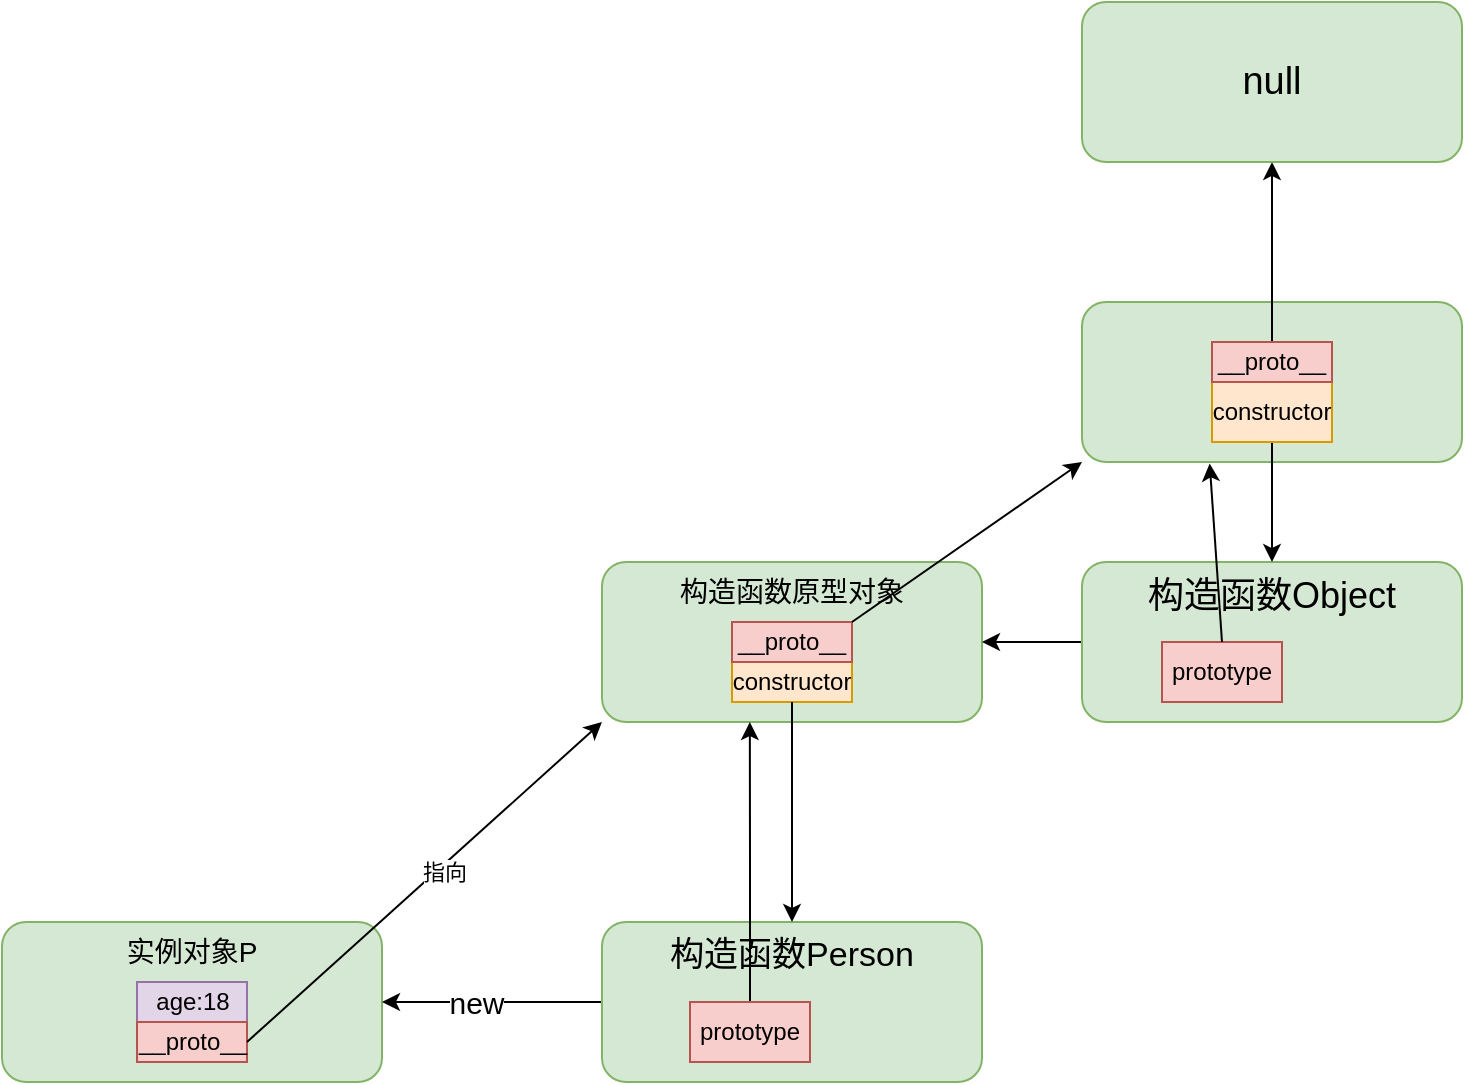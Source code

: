 <mxfile>
    <diagram id="Ed7ZIexu5s1mp6d3kqyb" name="Page-1">
        <mxGraphModel dx="546" dy="481" grid="1" gridSize="10" guides="1" tooltips="1" connect="1" arrows="1" fold="1" page="1" pageScale="1" pageWidth="827" pageHeight="1169" math="0" shadow="0">
            <root>
                <mxCell id="0"/>
                <mxCell id="1" parent="0"/>
                <mxCell id="24" value="&lt;font style=&quot;font-size: 14px;&quot;&gt;实例对象P&lt;/font&gt;" style="rounded=1;whiteSpace=wrap;html=1;verticalAlign=top;fillColor=#d5e8d4;strokeColor=#82b366;" parent="1" vertex="1">
                    <mxGeometry x="40" y="490" width="190" height="80" as="geometry"/>
                </mxCell>
                <mxCell id="25" value="age:18" style="text;html=1;strokeColor=#9673a6;fillColor=#e1d5e7;align=center;verticalAlign=middle;whiteSpace=wrap;rounded=0;" parent="1" vertex="1">
                    <mxGeometry x="107.5" y="520" width="55" height="20" as="geometry"/>
                </mxCell>
                <mxCell id="26" value="__proto__" style="text;html=1;strokeColor=#b85450;fillColor=#f8cecc;align=center;verticalAlign=middle;whiteSpace=wrap;rounded=0;" parent="1" vertex="1">
                    <mxGeometry x="107.5" y="540" width="55" height="20" as="geometry"/>
                </mxCell>
                <mxCell id="27" style="edgeStyle=orthogonalEdgeStyle;rounded=0;orthogonalLoop=1;jettySize=auto;html=1;exitX=0;exitY=0.5;exitDx=0;exitDy=0;entryX=1;entryY=0.5;entryDx=0;entryDy=0;strokeWidth=1;" parent="1" source="29" target="24" edge="1">
                    <mxGeometry relative="1" as="geometry">
                        <Array as="points">
                            <mxPoint x="290" y="530"/>
                            <mxPoint x="290" y="530"/>
                        </Array>
                    </mxGeometry>
                </mxCell>
                <mxCell id="28" value="&lt;font style=&quot;font-size: 15px;&quot;&gt;new&lt;/font&gt;" style="edgeLabel;html=1;align=center;verticalAlign=middle;resizable=0;points=[];" parent="27" vertex="1" connectable="0">
                    <mxGeometry x="0.144" y="14" relative="1" as="geometry">
                        <mxPoint y="-14" as="offset"/>
                    </mxGeometry>
                </mxCell>
                <mxCell id="29" value="&lt;font style=&quot;font-size: 17px;&quot;&gt;构造函数Person&lt;/font&gt;" style="rounded=1;whiteSpace=wrap;html=1;verticalAlign=top;fillColor=#d5e8d4;strokeColor=#82b366;" parent="1" vertex="1">
                    <mxGeometry x="340" y="490" width="190" height="80" as="geometry"/>
                </mxCell>
                <mxCell id="30" value="&lt;font style=&quot;font-size: 14px;&quot;&gt;构造函数原型对象&lt;/font&gt;" style="rounded=1;whiteSpace=wrap;html=1;verticalAlign=top;fillColor=#d5e8d4;strokeColor=#82b366;" parent="1" vertex="1">
                    <mxGeometry x="340" y="310" width="190" height="80" as="geometry"/>
                </mxCell>
                <mxCell id="31" value="" style="endArrow=classic;html=1;rounded=0;exitX=1;exitY=0.5;exitDx=0;exitDy=0;entryX=0;entryY=1;entryDx=0;entryDy=0;" parent="1" source="26" target="30" edge="1">
                    <mxGeometry width="50" height="50" relative="1" as="geometry">
                        <mxPoint x="280" y="440" as="sourcePoint"/>
                        <mxPoint x="330" y="390" as="targetPoint"/>
                    </mxGeometry>
                </mxCell>
                <mxCell id="32" value="指向" style="edgeLabel;html=1;align=center;verticalAlign=middle;resizable=0;points=[];" parent="31" vertex="1" connectable="0">
                    <mxGeometry x="0.09" y="-2" relative="1" as="geometry">
                        <mxPoint as="offset"/>
                    </mxGeometry>
                </mxCell>
                <mxCell id="33" value="constructor" style="text;html=1;strokeColor=#d79b00;fillColor=#ffe6cc;align=center;verticalAlign=middle;whiteSpace=wrap;rounded=0;" parent="1" vertex="1">
                    <mxGeometry x="405" y="360" width="60" height="20" as="geometry"/>
                </mxCell>
                <mxCell id="34" value="" style="endArrow=classic;html=1;rounded=0;exitX=0.5;exitY=1;exitDx=0;exitDy=0;" parent="1" source="33" target="29" edge="1">
                    <mxGeometry width="50" height="50" relative="1" as="geometry">
                        <mxPoint x="400" y="340" as="sourcePoint"/>
                        <mxPoint x="450" y="290" as="targetPoint"/>
                    </mxGeometry>
                </mxCell>
                <mxCell id="35" value="__proto__" style="text;html=1;strokeColor=#b85450;fillColor=#f8cecc;align=center;verticalAlign=middle;whiteSpace=wrap;rounded=0;" parent="1" vertex="1">
                    <mxGeometry x="405" y="340" width="60" height="20" as="geometry"/>
                </mxCell>
                <mxCell id="36" value="" style="endArrow=classic;html=1;rounded=0;exitX=1;exitY=0;exitDx=0;exitDy=0;entryX=0;entryY=1;entryDx=0;entryDy=0;" parent="1" source="35" target="39" edge="1">
                    <mxGeometry width="50" height="50" relative="1" as="geometry">
                        <mxPoint x="560" y="220" as="sourcePoint"/>
                        <mxPoint x="630" y="190" as="targetPoint"/>
                    </mxGeometry>
                </mxCell>
                <mxCell id="37" style="edgeStyle=orthogonalEdgeStyle;rounded=0;orthogonalLoop=1;jettySize=auto;html=1;exitX=0;exitY=0.5;exitDx=0;exitDy=0;entryX=1;entryY=0.5;entryDx=0;entryDy=0;" parent="1" source="38" target="30" edge="1">
                    <mxGeometry relative="1" as="geometry"/>
                </mxCell>
                <mxCell id="38" value="&lt;font style=&quot;font-size: 18px;&quot;&gt;构造函数Object&lt;/font&gt;" style="rounded=1;whiteSpace=wrap;html=1;verticalAlign=top;fillColor=#d5e8d4;strokeColor=#82b366;" parent="1" vertex="1">
                    <mxGeometry x="580" y="310" width="190" height="80" as="geometry"/>
                </mxCell>
                <mxCell id="39" value="" style="rounded=1;whiteSpace=wrap;html=1;verticalAlign=middle;fillColor=#d5e8d4;strokeColor=#82b366;" parent="1" vertex="1">
                    <mxGeometry x="580" y="180" width="190" height="80" as="geometry"/>
                </mxCell>
                <mxCell id="40" style="edgeStyle=orthogonalEdgeStyle;rounded=0;orthogonalLoop=1;jettySize=auto;html=1;exitX=0.5;exitY=1;exitDx=0;exitDy=0;entryX=0.5;entryY=0;entryDx=0;entryDy=0;" parent="1" source="41" target="38" edge="1">
                    <mxGeometry relative="1" as="geometry"/>
                </mxCell>
                <mxCell id="41" value="constructor" style="text;html=1;strokeColor=#d79b00;fillColor=#ffe6cc;align=center;verticalAlign=middle;whiteSpace=wrap;rounded=0;" parent="1" vertex="1">
                    <mxGeometry x="645" y="220" width="60" height="30" as="geometry"/>
                </mxCell>
                <mxCell id="42" style="edgeStyle=orthogonalEdgeStyle;rounded=0;orthogonalLoop=1;jettySize=auto;html=1;exitX=0.5;exitY=0;exitDx=0;exitDy=0;entryX=0.5;entryY=1;entryDx=0;entryDy=0;" parent="1" source="43" target="44" edge="1">
                    <mxGeometry relative="1" as="geometry"/>
                </mxCell>
                <mxCell id="43" value="__proto__" style="text;html=1;strokeColor=#b85450;fillColor=#f8cecc;align=center;verticalAlign=middle;whiteSpace=wrap;rounded=0;" parent="1" vertex="1">
                    <mxGeometry x="645" y="200" width="60" height="20" as="geometry"/>
                </mxCell>
                <mxCell id="44" value="&lt;font style=&quot;font-size: 19px;&quot;&gt;null&lt;/font&gt;" style="rounded=1;whiteSpace=wrap;html=1;verticalAlign=middle;fillColor=#d5e8d4;strokeColor=#82b366;" parent="1" vertex="1">
                    <mxGeometry x="580" y="30" width="190" height="80" as="geometry"/>
                </mxCell>
                <mxCell id="47" style="edgeStyle=orthogonalEdgeStyle;rounded=0;orthogonalLoop=1;jettySize=auto;html=1;exitX=0.5;exitY=0;exitDx=0;exitDy=0;entryX=0.389;entryY=1;entryDx=0;entryDy=0;entryPerimeter=0;" parent="1" source="45" target="30" edge="1">
                    <mxGeometry relative="1" as="geometry"/>
                </mxCell>
                <mxCell id="45" value="prototype" style="text;html=1;strokeColor=#b85450;fillColor=#f8cecc;align=center;verticalAlign=middle;whiteSpace=wrap;rounded=0;" parent="1" vertex="1">
                    <mxGeometry x="384" y="530" width="60" height="30" as="geometry"/>
                </mxCell>
                <mxCell id="46" value="prototype" style="text;html=1;strokeColor=#b85450;fillColor=#f8cecc;align=center;verticalAlign=middle;whiteSpace=wrap;rounded=0;" parent="1" vertex="1">
                    <mxGeometry x="620" y="350" width="60" height="30" as="geometry"/>
                </mxCell>
                <mxCell id="48" value="" style="endArrow=classic;html=1;exitX=0.5;exitY=0;exitDx=0;exitDy=0;entryX=0.336;entryY=1.009;entryDx=0;entryDy=0;entryPerimeter=0;" edge="1" parent="1" source="46" target="39">
                    <mxGeometry width="50" height="50" relative="1" as="geometry">
                        <mxPoint x="655" y="540" as="sourcePoint"/>
                        <mxPoint x="705" y="490" as="targetPoint"/>
                    </mxGeometry>
                </mxCell>
            </root>
        </mxGraphModel>
    </diagram>
</mxfile>